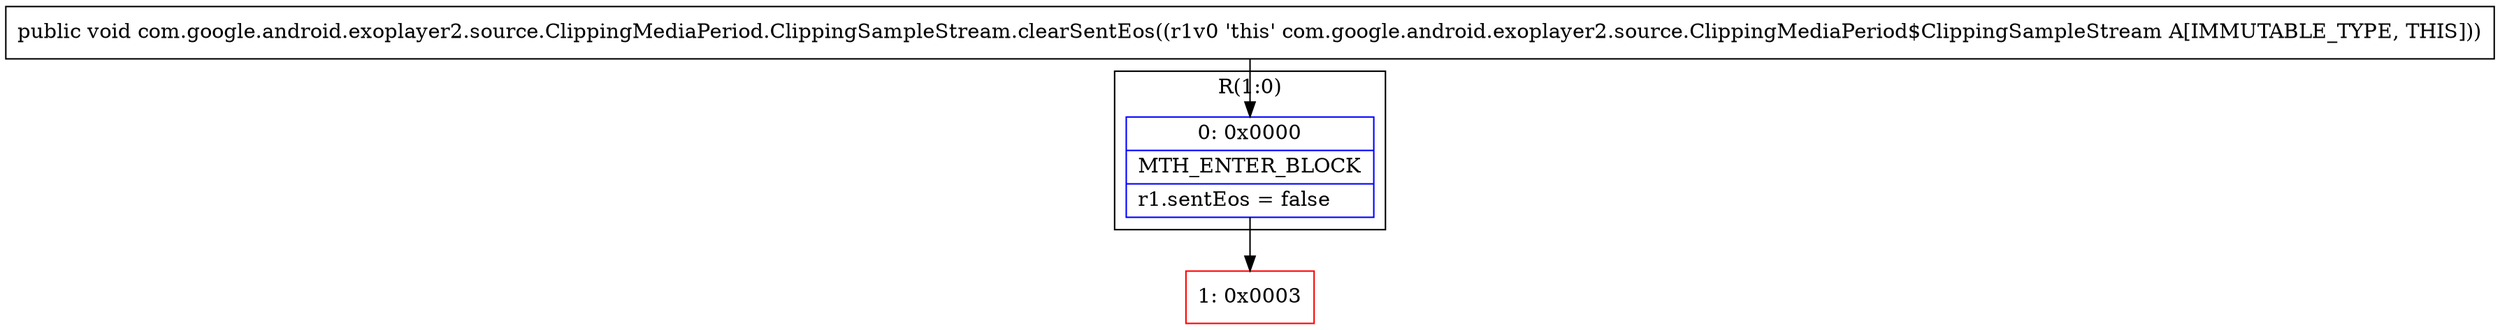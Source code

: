 digraph "CFG forcom.google.android.exoplayer2.source.ClippingMediaPeriod.ClippingSampleStream.clearSentEos()V" {
subgraph cluster_Region_666594798 {
label = "R(1:0)";
node [shape=record,color=blue];
Node_0 [shape=record,label="{0\:\ 0x0000|MTH_ENTER_BLOCK\l|r1.sentEos = false\l}"];
}
Node_1 [shape=record,color=red,label="{1\:\ 0x0003}"];
MethodNode[shape=record,label="{public void com.google.android.exoplayer2.source.ClippingMediaPeriod.ClippingSampleStream.clearSentEos((r1v0 'this' com.google.android.exoplayer2.source.ClippingMediaPeriod$ClippingSampleStream A[IMMUTABLE_TYPE, THIS])) }"];
MethodNode -> Node_0;
Node_0 -> Node_1;
}

